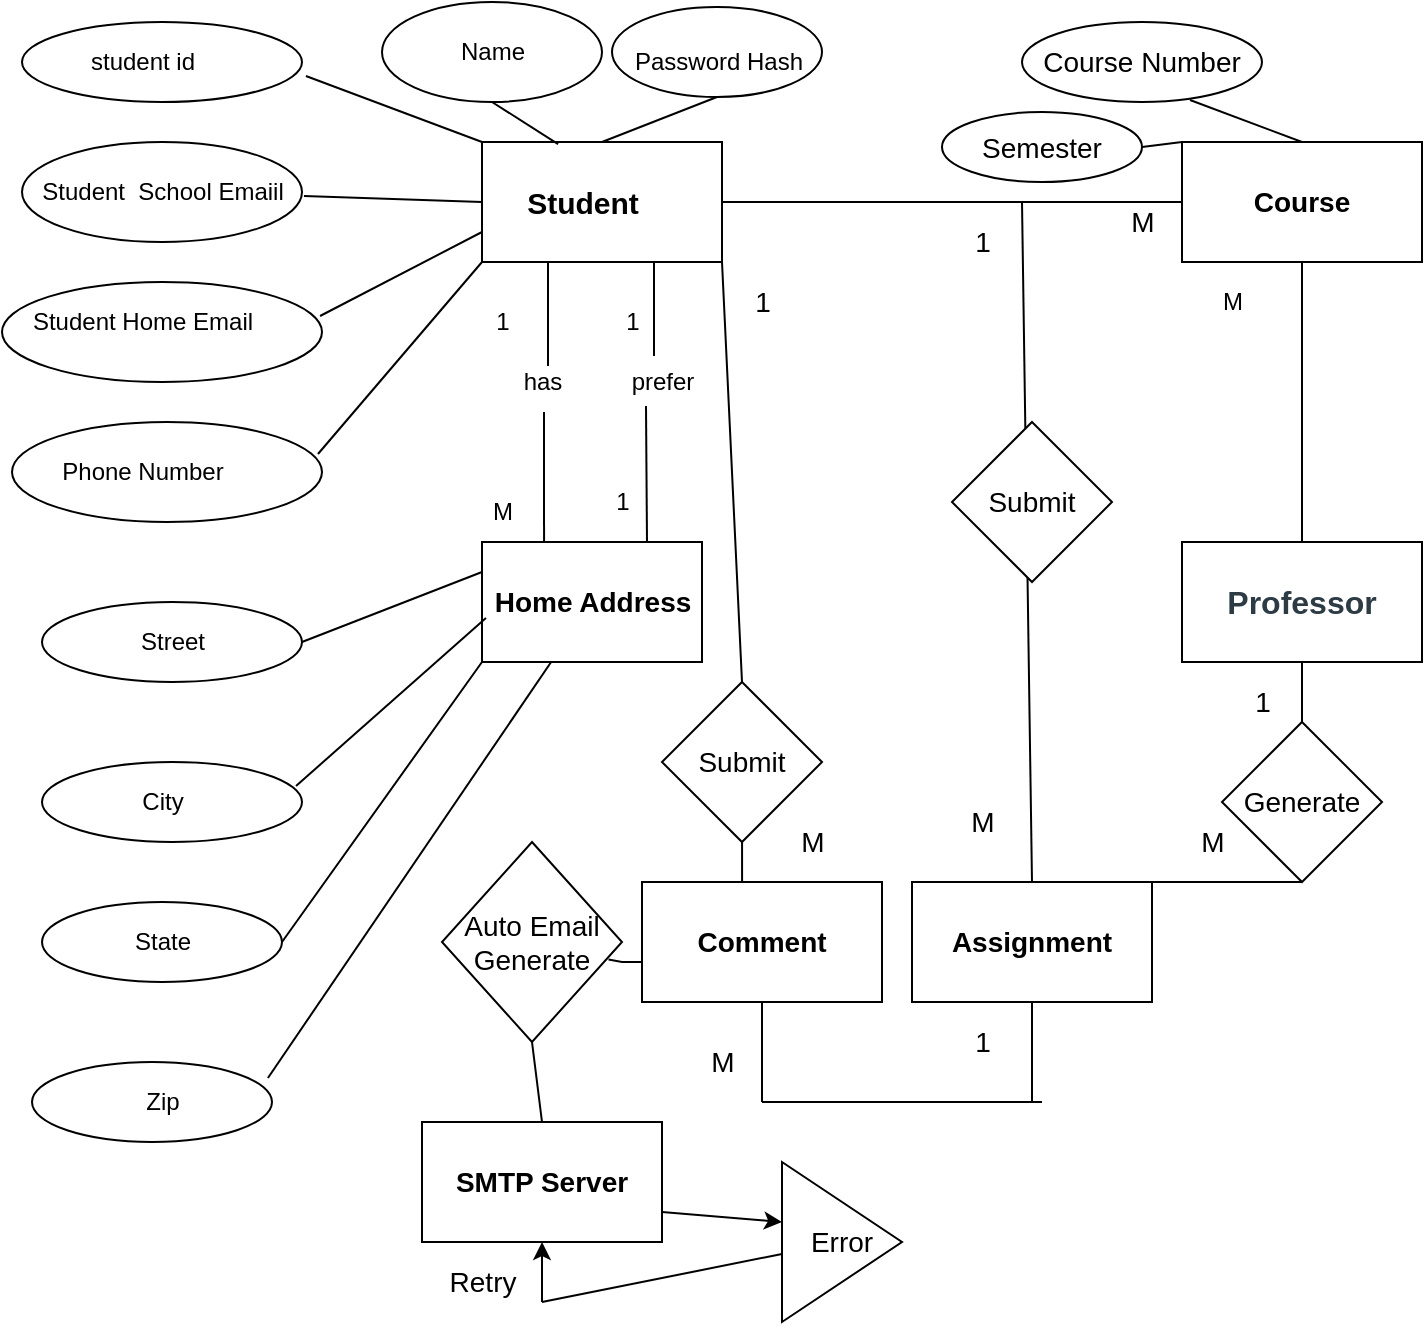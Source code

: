 <mxfile version="16.4.5" type="github">
  <diagram id="FI1HCP-CL0ABK_U0Km_D" name="Page-1">
    <mxGraphModel dx="2126" dy="754" grid="1" gridSize="10" guides="1" tooltips="1" connect="1" arrows="1" fold="1" page="1" pageScale="1" pageWidth="850" pageHeight="1100" math="0" shadow="0">
      <root>
        <mxCell id="0" />
        <mxCell id="1" parent="0" />
        <mxCell id="zn3FjfoVYna4GNYk1RI1-9" value="" style="rounded=0;whiteSpace=wrap;html=1;" parent="1" vertex="1">
          <mxGeometry x="-610" y="70" width="120" height="60" as="geometry" />
        </mxCell>
        <mxCell id="zn3FjfoVYna4GNYk1RI1-4" value="Student" style="text;html=1;resizable=0;autosize=4;align=center;verticalAlign=middle;points=[];fillColor=none;strokeColor=none;rounded=0;b;fontStyle=1;fontSize=15;" parent="1" vertex="1">
          <mxGeometry x="-590" y="90" width="60" height="20" as="geometry" />
        </mxCell>
        <mxCell id="zn3FjfoVYna4GNYk1RI1-5" value="" style="ellipse;whiteSpace=wrap;html=1;" parent="1" vertex="1">
          <mxGeometry x="-840" y="10" width="140" height="40" as="geometry" />
        </mxCell>
        <mxCell id="zn3FjfoVYna4GNYk1RI1-7" value="student id" style="text;html=1;resizable=0;autosize=1;align=center;verticalAlign=middle;points=[];fillColor=none;strokeColor=none;rounded=0;" parent="1" vertex="1">
          <mxGeometry x="-815" y="20" width="70" height="20" as="geometry" />
        </mxCell>
        <mxCell id="zn3FjfoVYna4GNYk1RI1-12" value="" style="endArrow=none;html=1;rounded=0;exitX=1.014;exitY=0.675;exitDx=0;exitDy=0;exitPerimeter=0;" parent="1" source="zn3FjfoVYna4GNYk1RI1-5" edge="1">
          <mxGeometry width="50" height="50" relative="1" as="geometry">
            <mxPoint x="-670" y="40" as="sourcePoint" />
            <mxPoint x="-610" y="70" as="targetPoint" />
            <Array as="points" />
          </mxGeometry>
        </mxCell>
        <mxCell id="zn3FjfoVYna4GNYk1RI1-14" value="" style="ellipse;whiteSpace=wrap;html=1;" parent="1" vertex="1">
          <mxGeometry x="-840" y="70" width="140" height="50" as="geometry" />
        </mxCell>
        <mxCell id="zn3FjfoVYna4GNYk1RI1-15" value="Student&amp;nbsp; School Emaiil" style="text;html=1;resizable=0;autosize=1;align=center;verticalAlign=middle;points=[];fillColor=none;strokeColor=none;rounded=0;" parent="1" vertex="1">
          <mxGeometry x="-840" y="85" width="140" height="20" as="geometry" />
        </mxCell>
        <mxCell id="zn3FjfoVYna4GNYk1RI1-17" value="" style="endArrow=none;html=1;rounded=0;exitX=1.007;exitY=0.6;exitDx=0;exitDy=0;exitPerimeter=0;entryX=0;entryY=0.5;entryDx=0;entryDy=0;" parent="1" source="zn3FjfoVYna4GNYk1RI1-15" target="zn3FjfoVYna4GNYk1RI1-9" edge="1">
          <mxGeometry width="50" height="50" relative="1" as="geometry">
            <mxPoint x="-280" y="370" as="sourcePoint" />
            <mxPoint x="-620" y="97" as="targetPoint" />
          </mxGeometry>
        </mxCell>
        <mxCell id="zn3FjfoVYna4GNYk1RI1-19" value="" style="ellipse;whiteSpace=wrap;html=1;" parent="1" vertex="1">
          <mxGeometry x="-850" y="140" width="160" height="50" as="geometry" />
        </mxCell>
        <mxCell id="zn3FjfoVYna4GNYk1RI1-20" value="Student Home Email" style="text;html=1;resizable=0;autosize=1;align=center;verticalAlign=middle;points=[];fillColor=none;strokeColor=none;rounded=0;" parent="1" vertex="1">
          <mxGeometry x="-845" y="150" width="130" height="20" as="geometry" />
        </mxCell>
        <mxCell id="zn3FjfoVYna4GNYk1RI1-21" value="" style="endArrow=none;html=1;rounded=0;exitX=0;exitY=0.75;exitDx=0;exitDy=0;entryX=0.994;entryY=0.34;entryDx=0;entryDy=0;entryPerimeter=0;" parent="1" source="zn3FjfoVYna4GNYk1RI1-9" target="zn3FjfoVYna4GNYk1RI1-19" edge="1">
          <mxGeometry width="50" height="50" relative="1" as="geometry">
            <mxPoint x="-280" y="370" as="sourcePoint" />
            <mxPoint x="-230" y="320" as="targetPoint" />
          </mxGeometry>
        </mxCell>
        <mxCell id="zn3FjfoVYna4GNYk1RI1-22" value="" style="ellipse;whiteSpace=wrap;html=1;" parent="1" vertex="1">
          <mxGeometry x="-845" y="210" width="155" height="50" as="geometry" />
        </mxCell>
        <mxCell id="zn3FjfoVYna4GNYk1RI1-23" value="Phone Number" style="text;html=1;resizable=0;autosize=1;align=center;verticalAlign=middle;points=[];fillColor=none;strokeColor=none;rounded=0;" parent="1" vertex="1">
          <mxGeometry x="-830" y="225" width="100" height="20" as="geometry" />
        </mxCell>
        <mxCell id="zn3FjfoVYna4GNYk1RI1-24" value="" style="endArrow=none;html=1;rounded=0;exitX=0.987;exitY=0.32;exitDx=0;exitDy=0;exitPerimeter=0;entryX=0;entryY=1;entryDx=0;entryDy=0;" parent="1" source="zn3FjfoVYna4GNYk1RI1-22" target="zn3FjfoVYna4GNYk1RI1-9" edge="1">
          <mxGeometry width="50" height="50" relative="1" as="geometry">
            <mxPoint x="-520" y="370" as="sourcePoint" />
            <mxPoint x="-470" y="320" as="targetPoint" />
          </mxGeometry>
        </mxCell>
        <mxCell id="zn3FjfoVYna4GNYk1RI1-25" value="" style="rounded=0;whiteSpace=wrap;html=1;" parent="1" vertex="1">
          <mxGeometry x="-610" y="270" width="110" height="60" as="geometry" />
        </mxCell>
        <mxCell id="zn3FjfoVYna4GNYk1RI1-26" value="Home Address" style="text;html=1;resizable=0;autosize=1;align=center;verticalAlign=middle;points=[];fillColor=none;strokeColor=none;rounded=0;fontStyle=1;fontSize=14;" parent="1" vertex="1">
          <mxGeometry x="-610" y="290" width="110" height="20" as="geometry" />
        </mxCell>
        <mxCell id="zn3FjfoVYna4GNYk1RI1-28" value="" style="ellipse;whiteSpace=wrap;html=1;" parent="1" vertex="1">
          <mxGeometry x="-830" y="300" width="130" height="40" as="geometry" />
        </mxCell>
        <mxCell id="zn3FjfoVYna4GNYk1RI1-29" value="Street" style="text;html=1;resizable=0;autosize=1;align=center;verticalAlign=middle;points=[];fillColor=none;strokeColor=none;rounded=0;" parent="1" vertex="1">
          <mxGeometry x="-790" y="310" width="50" height="20" as="geometry" />
        </mxCell>
        <mxCell id="zn3FjfoVYna4GNYk1RI1-30" value="" style="ellipse;whiteSpace=wrap;html=1;" parent="1" vertex="1">
          <mxGeometry x="-830" y="380" width="130" height="40" as="geometry" />
        </mxCell>
        <mxCell id="zn3FjfoVYna4GNYk1RI1-31" value="City" style="text;html=1;resizable=0;autosize=1;align=center;verticalAlign=middle;points=[];fillColor=none;strokeColor=none;rounded=0;" parent="1" vertex="1">
          <mxGeometry x="-790" y="390" width="40" height="20" as="geometry" />
        </mxCell>
        <mxCell id="zn3FjfoVYna4GNYk1RI1-32" value="" style="ellipse;whiteSpace=wrap;html=1;" parent="1" vertex="1">
          <mxGeometry x="-830" y="450" width="120" height="40" as="geometry" />
        </mxCell>
        <mxCell id="zn3FjfoVYna4GNYk1RI1-33" value="State" style="text;html=1;resizable=0;autosize=1;align=center;verticalAlign=middle;points=[];fillColor=none;strokeColor=none;rounded=0;" parent="1" vertex="1">
          <mxGeometry x="-790" y="460" width="40" height="20" as="geometry" />
        </mxCell>
        <mxCell id="zn3FjfoVYna4GNYk1RI1-34" value="" style="ellipse;whiteSpace=wrap;html=1;" parent="1" vertex="1">
          <mxGeometry x="-835" y="530" width="120" height="40" as="geometry" />
        </mxCell>
        <mxCell id="zn3FjfoVYna4GNYk1RI1-35" value="Zip" style="text;html=1;resizable=0;autosize=1;align=center;verticalAlign=middle;points=[];fillColor=none;strokeColor=none;rounded=0;" parent="1" vertex="1">
          <mxGeometry x="-785" y="540" width="30" height="20" as="geometry" />
        </mxCell>
        <mxCell id="zn3FjfoVYna4GNYk1RI1-36" value="" style="endArrow=none;html=1;rounded=0;exitX=1;exitY=0.5;exitDx=0;exitDy=0;entryX=0;entryY=0.25;entryDx=0;entryDy=0;" parent="1" source="zn3FjfoVYna4GNYk1RI1-28" target="zn3FjfoVYna4GNYk1RI1-25" edge="1">
          <mxGeometry width="50" height="50" relative="1" as="geometry">
            <mxPoint x="-340" y="380" as="sourcePoint" />
            <mxPoint x="-430" y="320" as="targetPoint" />
          </mxGeometry>
        </mxCell>
        <mxCell id="zn3FjfoVYna4GNYk1RI1-38" value="" style="endArrow=none;html=1;rounded=0;exitX=0.977;exitY=0.3;exitDx=0;exitDy=0;exitPerimeter=0;entryX=0.018;entryY=0.633;entryDx=0;entryDy=0;entryPerimeter=0;" parent="1" source="zn3FjfoVYna4GNYk1RI1-30" target="zn3FjfoVYna4GNYk1RI1-25" edge="1">
          <mxGeometry width="50" height="50" relative="1" as="geometry">
            <mxPoint x="-280" y="370" as="sourcePoint" />
            <mxPoint x="-600" y="310" as="targetPoint" />
          </mxGeometry>
        </mxCell>
        <mxCell id="zn3FjfoVYna4GNYk1RI1-39" value="" style="endArrow=none;html=1;rounded=0;exitX=1;exitY=0.5;exitDx=0;exitDy=0;entryX=0;entryY=1;entryDx=0;entryDy=0;" parent="1" source="zn3FjfoVYna4GNYk1RI1-32" target="zn3FjfoVYna4GNYk1RI1-25" edge="1">
          <mxGeometry width="50" height="50" relative="1" as="geometry">
            <mxPoint x="-660" y="460" as="sourcePoint" />
            <mxPoint x="-230" y="320" as="targetPoint" />
          </mxGeometry>
        </mxCell>
        <mxCell id="zn3FjfoVYna4GNYk1RI1-40" value="" style="endArrow=none;html=1;rounded=0;exitX=0.983;exitY=0.2;exitDx=0;exitDy=0;exitPerimeter=0;" parent="1" source="zn3FjfoVYna4GNYk1RI1-34" target="zn3FjfoVYna4GNYk1RI1-25" edge="1">
          <mxGeometry width="50" height="50" relative="1" as="geometry">
            <mxPoint x="-280" y="370" as="sourcePoint" />
            <mxPoint x="-230" y="320" as="targetPoint" />
          </mxGeometry>
        </mxCell>
        <mxCell id="zn3FjfoVYna4GNYk1RI1-41" value="has" style="text;html=1;resizable=0;autosize=1;align=center;verticalAlign=middle;points=[];fillColor=none;strokeColor=none;rounded=0;" parent="1" vertex="1">
          <mxGeometry x="-595" y="180" width="30" height="20" as="geometry" />
        </mxCell>
        <mxCell id="zn3FjfoVYna4GNYk1RI1-42" value="" style="endArrow=none;html=1;rounded=0;exitX=0.6;exitY=0.1;exitDx=0;exitDy=0;exitPerimeter=0;" parent="1" source="zn3FjfoVYna4GNYk1RI1-41" edge="1">
          <mxGeometry width="50" height="50" relative="1" as="geometry">
            <mxPoint x="-280" y="370" as="sourcePoint" />
            <mxPoint x="-577" y="130" as="targetPoint" />
          </mxGeometry>
        </mxCell>
        <mxCell id="zn3FjfoVYna4GNYk1RI1-43" value="" style="endArrow=none;html=1;rounded=0;exitX=0.282;exitY=0;exitDx=0;exitDy=0;entryX=0.533;entryY=1.25;entryDx=0;entryDy=0;entryPerimeter=0;exitPerimeter=0;" parent="1" source="zn3FjfoVYna4GNYk1RI1-25" target="zn3FjfoVYna4GNYk1RI1-41" edge="1">
          <mxGeometry width="50" height="50" relative="1" as="geometry">
            <mxPoint x="-280" y="370" as="sourcePoint" />
            <mxPoint x="-230" y="320" as="targetPoint" />
          </mxGeometry>
        </mxCell>
        <mxCell id="zn3FjfoVYna4GNYk1RI1-44" value="1" style="text;html=1;resizable=0;autosize=1;align=center;verticalAlign=middle;points=[];fillColor=none;strokeColor=none;rounded=0;" parent="1" vertex="1">
          <mxGeometry x="-610" y="150" width="20" height="20" as="geometry" />
        </mxCell>
        <mxCell id="zn3FjfoVYna4GNYk1RI1-45" value="M" style="text;html=1;resizable=0;autosize=1;align=center;verticalAlign=middle;points=[];fillColor=none;strokeColor=none;rounded=0;" parent="1" vertex="1">
          <mxGeometry x="-615" y="245" width="30" height="20" as="geometry" />
        </mxCell>
        <mxCell id="zn3FjfoVYna4GNYk1RI1-48" value="prefer" style="text;html=1;resizable=0;autosize=1;align=center;verticalAlign=middle;points=[];fillColor=none;strokeColor=none;rounded=0;" parent="1" vertex="1">
          <mxGeometry x="-545" y="180" width="50" height="20" as="geometry" />
        </mxCell>
        <mxCell id="zn3FjfoVYna4GNYk1RI1-49" value="" style="endArrow=none;html=1;rounded=0;exitX=0.42;exitY=-0.15;exitDx=0;exitDy=0;exitPerimeter=0;" parent="1" source="zn3FjfoVYna4GNYk1RI1-48" edge="1">
          <mxGeometry width="50" height="50" relative="1" as="geometry">
            <mxPoint x="-280" y="370" as="sourcePoint" />
            <mxPoint x="-524" y="130" as="targetPoint" />
          </mxGeometry>
        </mxCell>
        <mxCell id="zn3FjfoVYna4GNYk1RI1-50" value="" style="endArrow=none;html=1;rounded=0;exitX=0.75;exitY=0;exitDx=0;exitDy=0;entryX=0.34;entryY=1.1;entryDx=0;entryDy=0;entryPerimeter=0;" parent="1" source="zn3FjfoVYna4GNYk1RI1-25" target="zn3FjfoVYna4GNYk1RI1-48" edge="1">
          <mxGeometry width="50" height="50" relative="1" as="geometry">
            <mxPoint x="-280" y="370" as="sourcePoint" />
            <mxPoint x="-230" y="320" as="targetPoint" />
          </mxGeometry>
        </mxCell>
        <mxCell id="zn3FjfoVYna4GNYk1RI1-51" value="1" style="text;html=1;resizable=0;autosize=1;align=center;verticalAlign=middle;points=[];fillColor=none;strokeColor=none;rounded=0;" parent="1" vertex="1">
          <mxGeometry x="-545" y="150" width="20" height="20" as="geometry" />
        </mxCell>
        <mxCell id="zn3FjfoVYna4GNYk1RI1-52" value="1" style="text;html=1;resizable=0;autosize=1;align=center;verticalAlign=middle;points=[];fillColor=none;strokeColor=none;rounded=0;" parent="1" vertex="1">
          <mxGeometry x="-550" y="240" width="20" height="20" as="geometry" />
        </mxCell>
        <mxCell id="zn3FjfoVYna4GNYk1RI1-53" value="" style="ellipse;whiteSpace=wrap;html=1;" parent="1" vertex="1">
          <mxGeometry x="-660" width="110" height="50" as="geometry" />
        </mxCell>
        <mxCell id="zn3FjfoVYna4GNYk1RI1-54" value="Name" style="text;html=1;resizable=0;autosize=1;align=center;verticalAlign=middle;points=[];fillColor=none;strokeColor=none;rounded=0;" parent="1" vertex="1">
          <mxGeometry x="-630" y="15" width="50" height="20" as="geometry" />
        </mxCell>
        <mxCell id="zn3FjfoVYna4GNYk1RI1-55" value="" style="endArrow=none;html=1;rounded=0;exitX=0.5;exitY=1;exitDx=0;exitDy=0;entryX=0.317;entryY=0.017;entryDx=0;entryDy=0;entryPerimeter=0;" parent="1" source="zn3FjfoVYna4GNYk1RI1-53" target="zn3FjfoVYna4GNYk1RI1-9" edge="1">
          <mxGeometry width="50" height="50" relative="1" as="geometry">
            <mxPoint x="-280" y="370" as="sourcePoint" />
            <mxPoint x="-230" y="320" as="targetPoint" />
          </mxGeometry>
        </mxCell>
        <mxCell id="zn3FjfoVYna4GNYk1RI1-56" value="" style="ellipse;whiteSpace=wrap;html=1;" parent="1" vertex="1">
          <mxGeometry x="-545" y="2.5" width="105" height="45" as="geometry" />
        </mxCell>
        <mxCell id="zn3FjfoVYna4GNYk1RI1-57" value="Password Hash" style="text;html=1;resizable=0;autosize=1;align=center;verticalAlign=middle;points=[];fillColor=none;strokeColor=none;rounded=0;" parent="1" vertex="1">
          <mxGeometry x="-542.5" y="20" width="100" height="20" as="geometry" />
        </mxCell>
        <mxCell id="zn3FjfoVYna4GNYk1RI1-58" value="" style="endArrow=none;html=1;rounded=0;exitX=0.5;exitY=0;exitDx=0;exitDy=0;entryX=0.5;entryY=1;entryDx=0;entryDy=0;" parent="1" source="zn3FjfoVYna4GNYk1RI1-9" target="zn3FjfoVYna4GNYk1RI1-56" edge="1">
          <mxGeometry width="50" height="50" relative="1" as="geometry">
            <mxPoint x="-120" y="170" as="sourcePoint" />
            <mxPoint x="-70" y="120" as="targetPoint" />
          </mxGeometry>
        </mxCell>
        <mxCell id="zn3FjfoVYna4GNYk1RI1-59" value="&lt;b&gt;Course&lt;/b&gt;" style="rounded=0;whiteSpace=wrap;html=1;fontSize=14;" parent="1" vertex="1">
          <mxGeometry x="-260" y="70" width="120" height="60" as="geometry" />
        </mxCell>
        <mxCell id="zn3FjfoVYna4GNYk1RI1-60" value="Course Number" style="ellipse;whiteSpace=wrap;html=1;fontSize=14;" parent="1" vertex="1">
          <mxGeometry x="-340" y="10" width="120" height="40" as="geometry" />
        </mxCell>
        <mxCell id="zn3FjfoVYna4GNYk1RI1-62" value="Semester" style="ellipse;whiteSpace=wrap;html=1;fontSize=14;" parent="1" vertex="1">
          <mxGeometry x="-380" y="55" width="100" height="35" as="geometry" />
        </mxCell>
        <mxCell id="zn3FjfoVYna4GNYk1RI1-63" value="" style="endArrow=none;html=1;rounded=0;fontSize=14;entryX=1;entryY=0.5;entryDx=0;entryDy=0;exitX=0;exitY=0;exitDx=0;exitDy=0;" parent="1" source="zn3FjfoVYna4GNYk1RI1-59" target="zn3FjfoVYna4GNYk1RI1-62" edge="1">
          <mxGeometry width="50" height="50" relative="1" as="geometry">
            <mxPoint x="-430" y="410" as="sourcePoint" />
            <mxPoint x="-380" y="360" as="targetPoint" />
          </mxGeometry>
        </mxCell>
        <mxCell id="phz-OX-YsCcyFL9G0abu-1" value="&lt;strong style=&quot;color: rgb(45 , 59 , 69) ; font-family: &amp;#34;arial&amp;#34; , &amp;#34;helvetica&amp;#34; , &amp;#34;verdana&amp;#34; , &amp;#34;times new roman&amp;#34; , sans-serif ; font-size: 16px ; text-align: left ; background-color: rgb(255 , 255 , 255)&quot;&gt;Professor&lt;/strong&gt;" style="rounded=0;whiteSpace=wrap;html=1;" parent="1" vertex="1">
          <mxGeometry x="-260" y="270" width="120" height="60" as="geometry" />
        </mxCell>
        <mxCell id="phz-OX-YsCcyFL9G0abu-2" value="" style="endArrow=none;html=1;rounded=0;entryX=0.5;entryY=1;entryDx=0;entryDy=0;exitX=0.5;exitY=0;exitDx=0;exitDy=0;" parent="1" source="phz-OX-YsCcyFL9G0abu-1" target="zn3FjfoVYna4GNYk1RI1-59" edge="1">
          <mxGeometry width="50" height="50" relative="1" as="geometry">
            <mxPoint x="-450" y="450" as="sourcePoint" />
            <mxPoint x="-400" y="400" as="targetPoint" />
          </mxGeometry>
        </mxCell>
        <mxCell id="phz-OX-YsCcyFL9G0abu-3" value="M" style="text;html=1;resizable=0;autosize=1;align=center;verticalAlign=middle;points=[];fillColor=none;strokeColor=none;rounded=0;" parent="1" vertex="1">
          <mxGeometry x="-250" y="140" width="30" height="20" as="geometry" />
        </mxCell>
        <mxCell id="phz-OX-YsCcyFL9G0abu-4" value="1" style="text;html=1;resizable=0;autosize=1;align=center;verticalAlign=middle;points=[];fillColor=none;strokeColor=none;rounded=0;" parent="1" vertex="1">
          <mxGeometry x="-330" y="240" width="20" height="20" as="geometry" />
        </mxCell>
        <mxCell id="phz-OX-YsCcyFL9G0abu-5" value="&lt;b&gt;&lt;font style=&quot;font-size: 14px&quot;&gt;Assignment&lt;/font&gt;&lt;/b&gt;" style="rounded=0;whiteSpace=wrap;html=1;" parent="1" vertex="1">
          <mxGeometry x="-395" y="440" width="120" height="60" as="geometry" />
        </mxCell>
        <mxCell id="phz-OX-YsCcyFL9G0abu-6" value="" style="endArrow=none;html=1;rounded=0;exitX=1;exitY=0.5;exitDx=0;exitDy=0;" parent="1" source="zn3FjfoVYna4GNYk1RI1-9" edge="1">
          <mxGeometry width="50" height="50" relative="1" as="geometry">
            <mxPoint x="-450" y="450" as="sourcePoint" />
            <mxPoint x="-340" y="100" as="targetPoint" />
          </mxGeometry>
        </mxCell>
        <mxCell id="phz-OX-YsCcyFL9G0abu-7" value="" style="endArrow=none;html=1;rounded=0;exitX=0.5;exitY=0;exitDx=0;exitDy=0;" parent="1" source="phz-OX-YsCcyFL9G0abu-5" edge="1">
          <mxGeometry width="50" height="50" relative="1" as="geometry">
            <mxPoint x="-360" y="450" as="sourcePoint" />
            <mxPoint x="-340" y="100" as="targetPoint" />
          </mxGeometry>
        </mxCell>
        <mxCell id="phz-OX-YsCcyFL9G0abu-8" value="1" style="text;html=1;resizable=0;autosize=1;align=center;verticalAlign=middle;points=[];fillColor=none;strokeColor=none;rounded=0;fontSize=14;" parent="1" vertex="1">
          <mxGeometry x="-370" y="110" width="20" height="20" as="geometry" />
        </mxCell>
        <mxCell id="phz-OX-YsCcyFL9G0abu-9" value="M" style="text;html=1;resizable=0;autosize=1;align=center;verticalAlign=middle;points=[];fillColor=none;strokeColor=none;rounded=0;fontSize=14;" parent="1" vertex="1">
          <mxGeometry x="-375" y="400" width="30" height="20" as="geometry" />
        </mxCell>
        <mxCell id="phz-OX-YsCcyFL9G0abu-10" value="Generate" style="rhombus;whiteSpace=wrap;html=1;fontSize=14;" parent="1" vertex="1">
          <mxGeometry x="-240" y="360" width="80" height="80" as="geometry" />
        </mxCell>
        <mxCell id="phz-OX-YsCcyFL9G0abu-11" value="" style="endArrow=none;html=1;rounded=0;fontSize=14;entryX=0.5;entryY=1;entryDx=0;entryDy=0;" parent="1" source="phz-OX-YsCcyFL9G0abu-10" target="phz-OX-YsCcyFL9G0abu-1" edge="1">
          <mxGeometry width="50" height="50" relative="1" as="geometry">
            <mxPoint x="-450" y="450" as="sourcePoint" />
            <mxPoint x="-400" y="400" as="targetPoint" />
          </mxGeometry>
        </mxCell>
        <mxCell id="phz-OX-YsCcyFL9G0abu-12" value="" style="endArrow=none;html=1;rounded=0;fontSize=14;exitX=1;exitY=0;exitDx=0;exitDy=0;entryX=0.5;entryY=1;entryDx=0;entryDy=0;" parent="1" source="phz-OX-YsCcyFL9G0abu-5" target="phz-OX-YsCcyFL9G0abu-10" edge="1">
          <mxGeometry width="50" height="50" relative="1" as="geometry">
            <mxPoint x="-450" y="450" as="sourcePoint" />
            <mxPoint x="-400" y="400" as="targetPoint" />
          </mxGeometry>
        </mxCell>
        <mxCell id="phz-OX-YsCcyFL9G0abu-13" value="1" style="text;html=1;resizable=0;autosize=1;align=center;verticalAlign=middle;points=[];fillColor=none;strokeColor=none;rounded=0;fontSize=14;" parent="1" vertex="1">
          <mxGeometry x="-230" y="340" width="20" height="20" as="geometry" />
        </mxCell>
        <mxCell id="phz-OX-YsCcyFL9G0abu-14" value="M" style="text;html=1;resizable=0;autosize=1;align=center;verticalAlign=middle;points=[];fillColor=none;strokeColor=none;rounded=0;fontSize=14;" parent="1" vertex="1">
          <mxGeometry x="-260" y="410" width="30" height="20" as="geometry" />
        </mxCell>
        <mxCell id="phz-OX-YsCcyFL9G0abu-15" value="Submit" style="rhombus;whiteSpace=wrap;html=1;fontSize=14;" parent="1" vertex="1">
          <mxGeometry x="-375" y="210" width="80" height="80" as="geometry" />
        </mxCell>
        <mxCell id="phz-OX-YsCcyFL9G0abu-16" value="" style="endArrow=none;html=1;rounded=0;fontSize=14;entryX=0;entryY=0.5;entryDx=0;entryDy=0;" parent="1" target="zn3FjfoVYna4GNYk1RI1-59" edge="1">
          <mxGeometry width="50" height="50" relative="1" as="geometry">
            <mxPoint x="-340" y="100" as="sourcePoint" />
            <mxPoint x="-310" y="400" as="targetPoint" />
          </mxGeometry>
        </mxCell>
        <mxCell id="phz-OX-YsCcyFL9G0abu-17" value="M" style="text;html=1;resizable=0;autosize=1;align=center;verticalAlign=middle;points=[];fillColor=none;strokeColor=none;rounded=0;fontSize=14;" parent="1" vertex="1">
          <mxGeometry x="-295" y="100" width="30" height="20" as="geometry" />
        </mxCell>
        <mxCell id="phz-OX-YsCcyFL9G0abu-21" value="&lt;b&gt;Comment&lt;/b&gt;" style="rounded=0;whiteSpace=wrap;html=1;fontSize=14;" parent="1" vertex="1">
          <mxGeometry x="-530" y="440" width="120" height="60" as="geometry" />
        </mxCell>
        <mxCell id="phz-OX-YsCcyFL9G0abu-22" value="" style="endArrow=none;html=1;rounded=0;fontSize=14;exitX=0.5;exitY=1;exitDx=0;exitDy=0;" parent="1" source="phz-OX-YsCcyFL9G0abu-21" edge="1">
          <mxGeometry width="50" height="50" relative="1" as="geometry">
            <mxPoint x="-450" y="450" as="sourcePoint" />
            <mxPoint x="-470" y="550" as="targetPoint" />
          </mxGeometry>
        </mxCell>
        <mxCell id="phz-OX-YsCcyFL9G0abu-23" value="" style="endArrow=none;html=1;rounded=0;fontSize=14;entryX=0.5;entryY=1;entryDx=0;entryDy=0;" parent="1" target="phz-OX-YsCcyFL9G0abu-5" edge="1">
          <mxGeometry width="50" height="50" relative="1" as="geometry">
            <mxPoint x="-335" y="550" as="sourcePoint" />
            <mxPoint x="-350" y="500" as="targetPoint" />
          </mxGeometry>
        </mxCell>
        <mxCell id="phz-OX-YsCcyFL9G0abu-24" value="" style="endArrow=none;html=1;rounded=0;fontSize=14;" parent="1" edge="1">
          <mxGeometry width="50" height="50" relative="1" as="geometry">
            <mxPoint x="-470" y="550" as="sourcePoint" />
            <mxPoint x="-330" y="550" as="targetPoint" />
          </mxGeometry>
        </mxCell>
        <mxCell id="phz-OX-YsCcyFL9G0abu-25" value="1" style="text;html=1;resizable=0;autosize=1;align=center;verticalAlign=middle;points=[];fillColor=none;strokeColor=none;rounded=0;fontSize=14;" parent="1" vertex="1">
          <mxGeometry x="-370" y="510" width="20" height="20" as="geometry" />
        </mxCell>
        <mxCell id="phz-OX-YsCcyFL9G0abu-26" value="M" style="text;html=1;resizable=0;autosize=1;align=center;verticalAlign=middle;points=[];fillColor=none;strokeColor=none;rounded=0;fontSize=14;" parent="1" vertex="1">
          <mxGeometry x="-505" y="520" width="30" height="20" as="geometry" />
        </mxCell>
        <mxCell id="phz-OX-YsCcyFL9G0abu-27" value="" style="endArrow=none;html=1;rounded=0;fontSize=14;exitX=1;exitY=1;exitDx=0;exitDy=0;entryX=0.417;entryY=0;entryDx=0;entryDy=0;entryPerimeter=0;" parent="1" source="zn3FjfoVYna4GNYk1RI1-9" target="phz-OX-YsCcyFL9G0abu-21" edge="1">
          <mxGeometry width="50" height="50" relative="1" as="geometry">
            <mxPoint x="-450" y="450" as="sourcePoint" />
            <mxPoint x="-400" y="400" as="targetPoint" />
            <Array as="points">
              <mxPoint x="-480" y="340" />
            </Array>
          </mxGeometry>
        </mxCell>
        <mxCell id="phz-OX-YsCcyFL9G0abu-28" value="Submit" style="rhombus;whiteSpace=wrap;html=1;fontSize=14;" parent="1" vertex="1">
          <mxGeometry x="-520" y="340" width="80" height="80" as="geometry" />
        </mxCell>
        <mxCell id="phz-OX-YsCcyFL9G0abu-30" value="1" style="text;html=1;resizable=0;autosize=1;align=center;verticalAlign=middle;points=[];fillColor=none;strokeColor=none;rounded=0;fontSize=14;" parent="1" vertex="1">
          <mxGeometry x="-480" y="140" width="20" height="20" as="geometry" />
        </mxCell>
        <mxCell id="phz-OX-YsCcyFL9G0abu-31" value="M" style="text;html=1;resizable=0;autosize=1;align=center;verticalAlign=middle;points=[];fillColor=none;strokeColor=none;rounded=0;fontSize=14;" parent="1" vertex="1">
          <mxGeometry x="-460" y="410" width="30" height="20" as="geometry" />
        </mxCell>
        <mxCell id="phz-OX-YsCcyFL9G0abu-32" value="&lt;b&gt;SMTP Server&lt;/b&gt;" style="rounded=0;whiteSpace=wrap;html=1;fontSize=14;" parent="1" vertex="1">
          <mxGeometry x="-640" y="560" width="120" height="60" as="geometry" />
        </mxCell>
        <mxCell id="phz-OX-YsCcyFL9G0abu-34" value="Auto Email Generate" style="rhombus;whiteSpace=wrap;html=1;fontSize=14;" parent="1" vertex="1">
          <mxGeometry x="-630" y="420" width="90" height="100" as="geometry" />
        </mxCell>
        <mxCell id="phz-OX-YsCcyFL9G0abu-35" value="" style="endArrow=none;html=1;rounded=0;fontSize=14;exitX=0.925;exitY=0.588;exitDx=0;exitDy=0;exitPerimeter=0;entryX=0;entryY=0.667;entryDx=0;entryDy=0;entryPerimeter=0;" parent="1" source="phz-OX-YsCcyFL9G0abu-34" target="phz-OX-YsCcyFL9G0abu-21" edge="1">
          <mxGeometry width="50" height="50" relative="1" as="geometry">
            <mxPoint x="-400" y="450" as="sourcePoint" />
            <mxPoint x="-530" y="487" as="targetPoint" />
            <Array as="points">
              <mxPoint x="-540" y="480" />
            </Array>
          </mxGeometry>
        </mxCell>
        <mxCell id="phz-OX-YsCcyFL9G0abu-36" value="" style="endArrow=none;html=1;rounded=0;fontSize=14;exitX=0.5;exitY=1;exitDx=0;exitDy=0;entryX=0.5;entryY=0;entryDx=0;entryDy=0;" parent="1" source="phz-OX-YsCcyFL9G0abu-34" target="phz-OX-YsCcyFL9G0abu-32" edge="1">
          <mxGeometry width="50" height="50" relative="1" as="geometry">
            <mxPoint x="-580" y="510" as="sourcePoint" />
            <mxPoint x="-580" y="550" as="targetPoint" />
          </mxGeometry>
        </mxCell>
        <mxCell id="phz-OX-YsCcyFL9G0abu-37" value="Error" style="triangle;whiteSpace=wrap;html=1;fontSize=14;" parent="1" vertex="1">
          <mxGeometry x="-460" y="580" width="60" height="80" as="geometry" />
        </mxCell>
        <mxCell id="phz-OX-YsCcyFL9G0abu-38" value="" style="endArrow=none;html=1;rounded=0;fontSize=14;" parent="1" target="phz-OX-YsCcyFL9G0abu-37" edge="1">
          <mxGeometry width="50" height="50" relative="1" as="geometry">
            <mxPoint x="-580" y="650" as="sourcePoint" />
            <mxPoint x="-350" y="490" as="targetPoint" />
          </mxGeometry>
        </mxCell>
        <mxCell id="phz-OX-YsCcyFL9G0abu-40" value="Retry" style="text;html=1;resizable=0;autosize=1;align=center;verticalAlign=middle;points=[];fillColor=none;strokeColor=none;rounded=0;fontSize=14;" parent="1" vertex="1">
          <mxGeometry x="-635" y="630" width="50" height="20" as="geometry" />
        </mxCell>
        <mxCell id="phz-OX-YsCcyFL9G0abu-42" value="" style="endArrow=classic;html=1;rounded=0;fontSize=14;exitX=1;exitY=0.75;exitDx=0;exitDy=0;" parent="1" source="phz-OX-YsCcyFL9G0abu-32" edge="1">
          <mxGeometry width="50" height="50" relative="1" as="geometry">
            <mxPoint x="-520" y="590" as="sourcePoint" />
            <mxPoint x="-460" y="610" as="targetPoint" />
          </mxGeometry>
        </mxCell>
        <mxCell id="phz-OX-YsCcyFL9G0abu-43" value="" style="endArrow=classic;html=1;rounded=0;fontSize=14;entryX=0.5;entryY=1;entryDx=0;entryDy=0;" parent="1" target="phz-OX-YsCcyFL9G0abu-32" edge="1">
          <mxGeometry width="50" height="50" relative="1" as="geometry">
            <mxPoint x="-580" y="650" as="sourcePoint" />
            <mxPoint x="-380" y="350" as="targetPoint" />
          </mxGeometry>
        </mxCell>
        <mxCell id="-4fq86BBWAt2RD-6lXRl-1" value="" style="endArrow=none;html=1;rounded=0;entryX=0.7;entryY=0.975;entryDx=0;entryDy=0;entryPerimeter=0;exitX=0.5;exitY=0;exitDx=0;exitDy=0;" edge="1" parent="1" source="zn3FjfoVYna4GNYk1RI1-59" target="zn3FjfoVYna4GNYk1RI1-60">
          <mxGeometry width="50" height="50" relative="1" as="geometry">
            <mxPoint x="-450" y="410" as="sourcePoint" />
            <mxPoint x="-400" y="360" as="targetPoint" />
          </mxGeometry>
        </mxCell>
      </root>
    </mxGraphModel>
  </diagram>
</mxfile>
